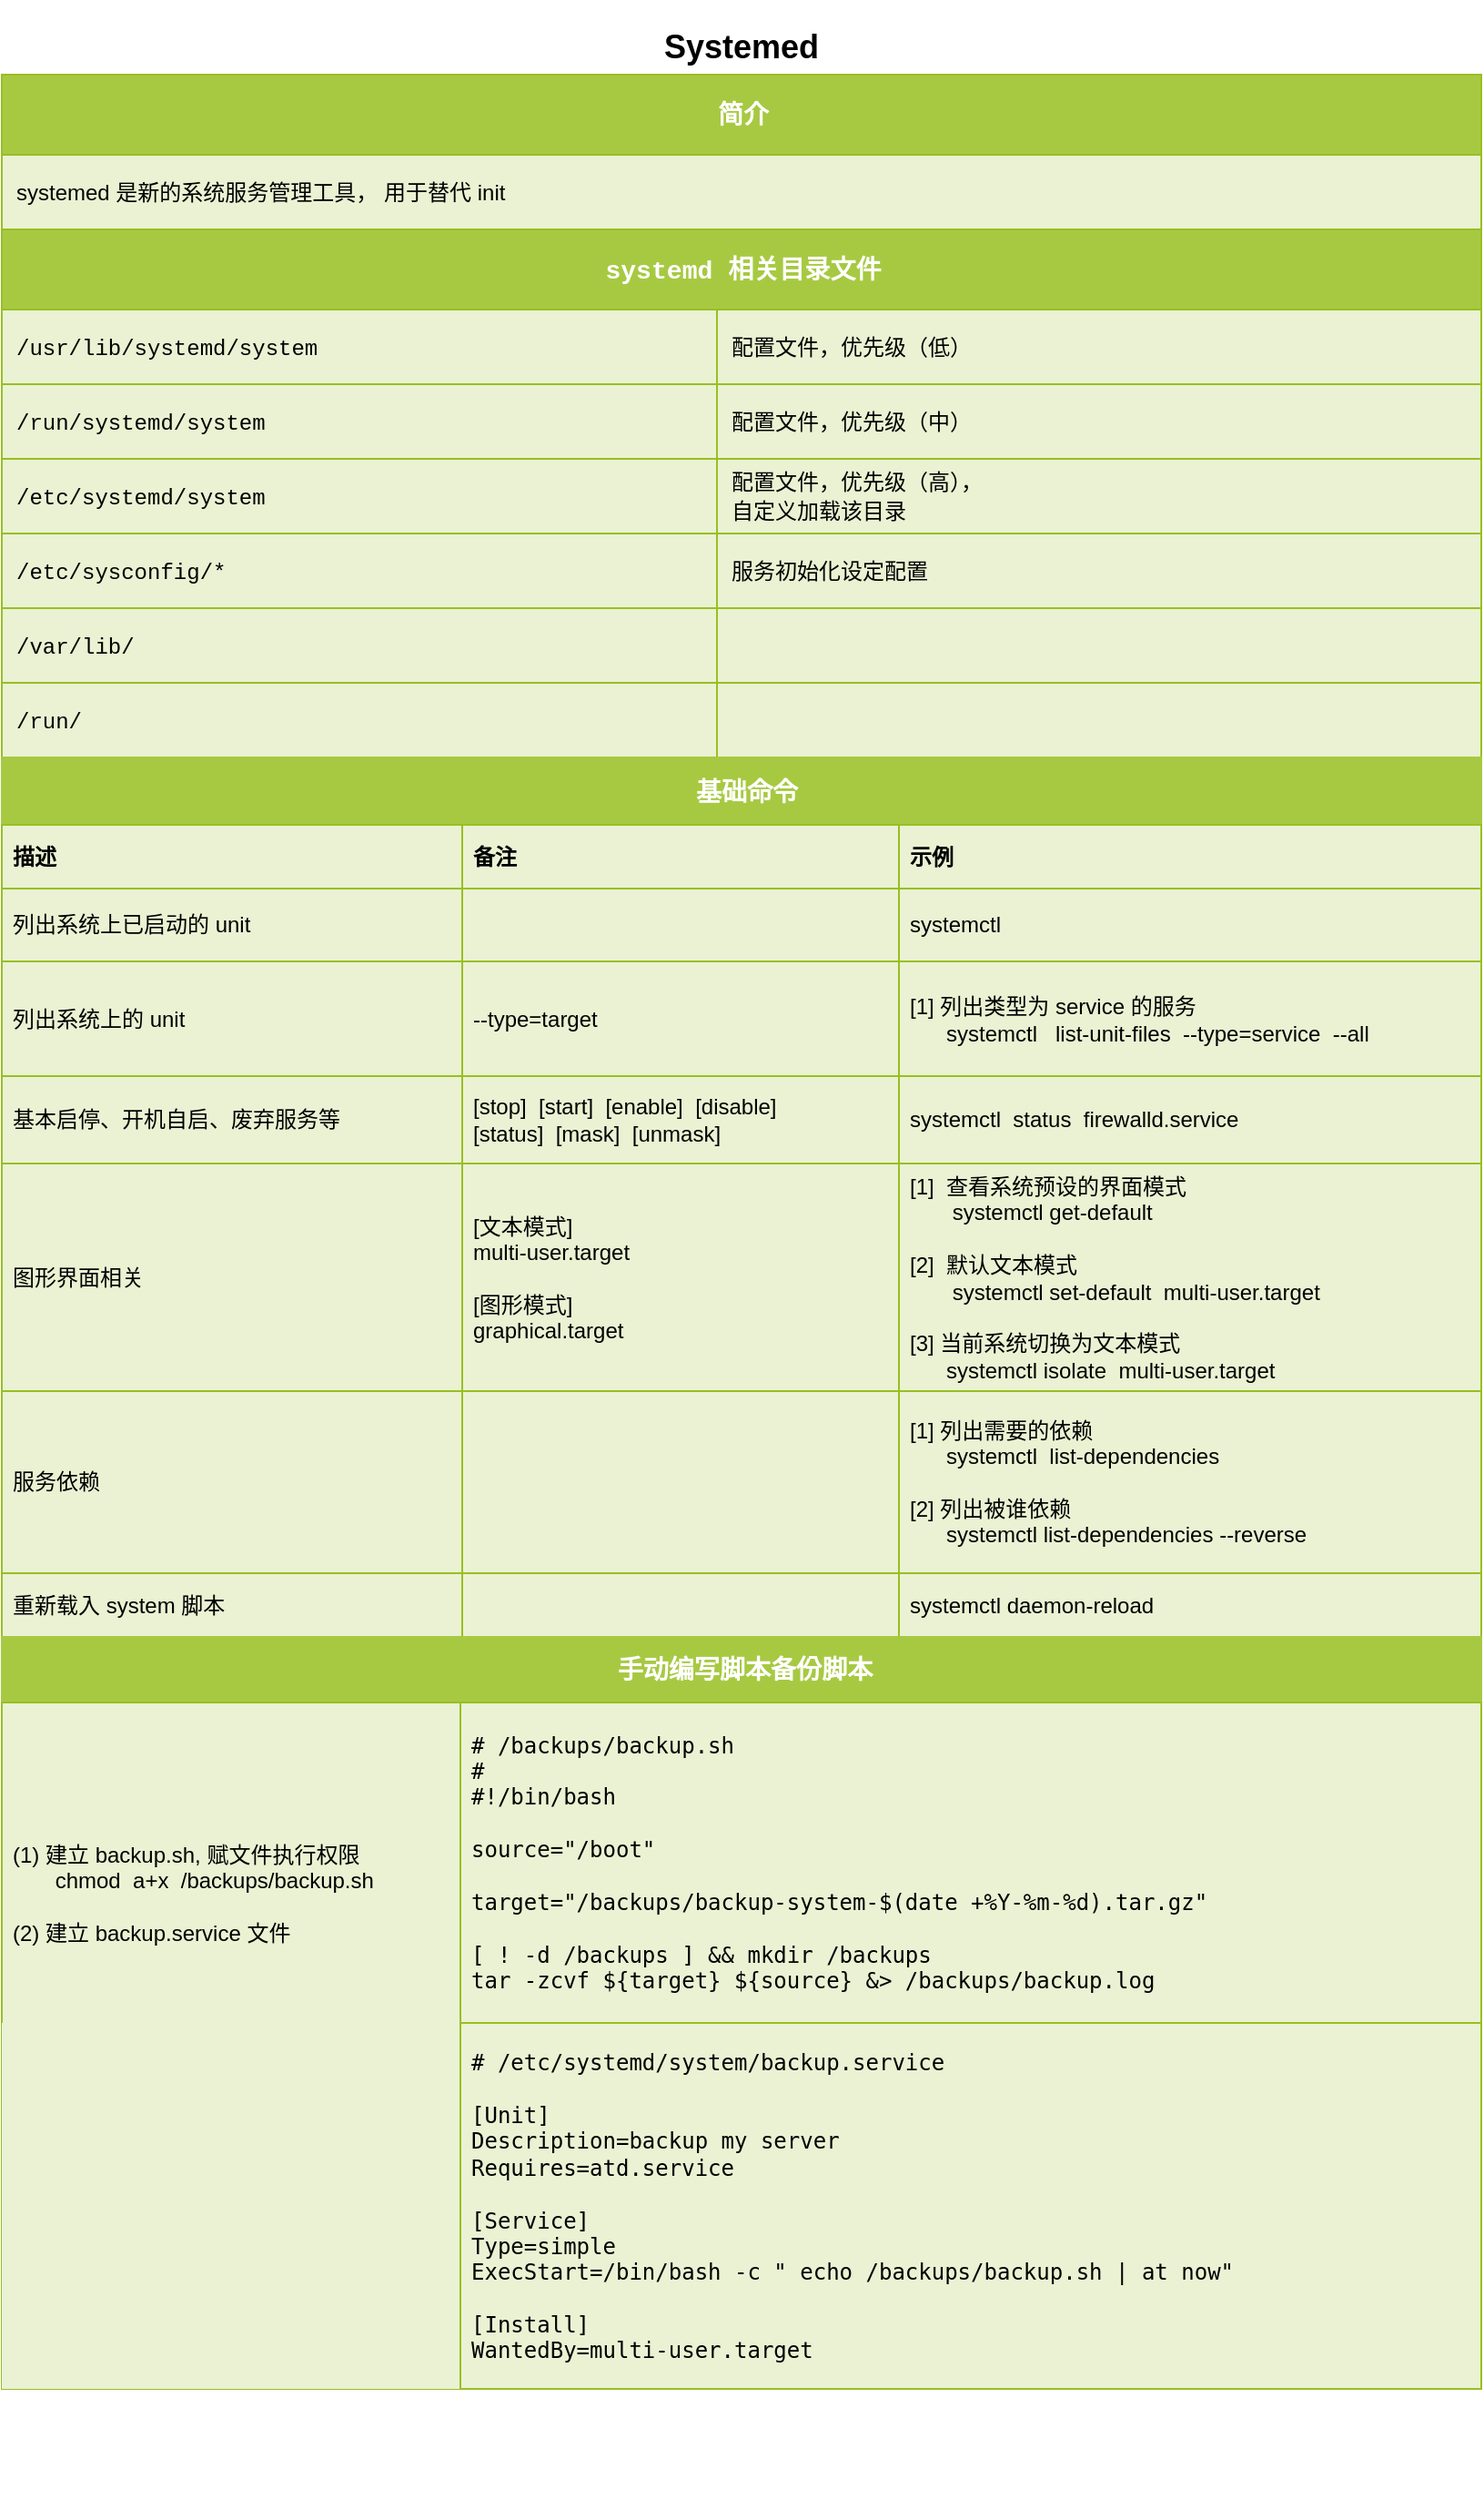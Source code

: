 <mxfile version="21.5.2" type="github" pages="2">
  <diagram name="系统服务" id="AkdyvAcPNmq9f3njSD_J">
    <mxGraphModel dx="1195" dy="622" grid="1" gridSize="10" guides="1" tooltips="1" connect="1" arrows="1" fold="1" page="1" pageScale="1" pageWidth="827" pageHeight="1169" math="0" shadow="0">
      <root>
        <mxCell id="0" />
        <mxCell id="1" parent="0" />
        <mxCell id="fniLzi4MAYZld1_puFPg-62" value="&lt;h2&gt;&lt;b&gt;Systemed&lt;/b&gt;&lt;/h2&gt;" style="swimlane;fontStyle=0;childLayout=stackLayout;horizontal=1;startSize=30;horizontalStack=0;resizeParent=1;resizeParentMax=0;resizeLast=0;collapsible=1;marginBottom=0;whiteSpace=wrap;html=1;strokeColor=none;" vertex="1" parent="1">
          <mxGeometry x="7" y="260" width="813" height="1361.0" as="geometry">
            <mxRectangle x="7" y="260" width="813" height="30" as="alternateBounds" />
          </mxGeometry>
        </mxCell>
        <mxCell id="fniLzi4MAYZld1_puFPg-209" value="Assets" style="childLayout=tableLayout;recursiveResize=0;strokeColor=#98bf21;fillColor=#A7C942;shadow=0;" vertex="1" parent="fniLzi4MAYZld1_puFPg-62">
          <mxGeometry y="30" width="813" height="85" as="geometry" />
        </mxCell>
        <mxCell id="fniLzi4MAYZld1_puFPg-210" style="shape=tableRow;horizontal=0;startSize=0;swimlaneHead=0;swimlaneBody=0;top=0;left=0;bottom=0;right=0;dropTarget=0;collapsible=0;recursiveResize=0;expand=0;fontStyle=0;strokeColor=inherit;fillColor=#ffffff;" vertex="1" parent="fniLzi4MAYZld1_puFPg-209">
          <mxGeometry width="813" height="44" as="geometry" />
        </mxCell>
        <mxCell id="fniLzi4MAYZld1_puFPg-211" value="&lt;h3&gt;简介&lt;/h3&gt;" style="connectable=0;recursiveResize=0;strokeColor=inherit;fillColor=#A7C942;align=center;fontStyle=1;fontColor=#FFFFFF;html=1;rowspan=1;colspan=3;" vertex="1" parent="fniLzi4MAYZld1_puFPg-210">
          <mxGeometry width="813" height="44" as="geometry">
            <mxRectangle width="813" height="44" as="alternateBounds" />
          </mxGeometry>
        </mxCell>
        <mxCell id="fniLzi4MAYZld1_puFPg-214" style="shape=tableRow;horizontal=0;startSize=0;swimlaneHead=0;swimlaneBody=0;top=0;left=0;bottom=0;right=0;dropTarget=0;collapsible=0;recursiveResize=0;expand=0;fontStyle=1;strokeColor=inherit;fillColor=#EAF2D3;align=left;spacingLeft=6;" vertex="1" parent="fniLzi4MAYZld1_puFPg-209">
          <mxGeometry y="44" width="813" height="41" as="geometry" />
        </mxCell>
        <mxCell id="fniLzi4MAYZld1_puFPg-215" value="systemed 是新的系统服务管理工具， 用于替代 init" style="connectable=0;recursiveResize=0;strokeColor=inherit;fillColor=inherit;whiteSpace=wrap;html=1;align=left;spacingLeft=6;" vertex="1" parent="fniLzi4MAYZld1_puFPg-214">
          <mxGeometry width="813" height="41" as="geometry">
            <mxRectangle width="813" height="41" as="alternateBounds" />
          </mxGeometry>
        </mxCell>
        <mxCell id="VAEZ4VTmv3nbudL9s3wI-2" value="Assets" style="childLayout=tableLayout;recursiveResize=0;strokeColor=#98bf21;fillColor=#A7C942;shadow=0;align=left;verticalAlign=middle;spacingLeft=4;" parent="fniLzi4MAYZld1_puFPg-62" vertex="1">
          <mxGeometry y="115" width="813" height="290.0" as="geometry" />
        </mxCell>
        <mxCell id="fniLzi4MAYZld1_puFPg-164" style="shape=tableRow;horizontal=0;startSize=0;swimlaneHead=0;swimlaneBody=0;top=0;left=0;bottom=0;right=0;dropTarget=0;collapsible=0;recursiveResize=0;expand=0;fontStyle=0;strokeColor=inherit;fillColor=#ffffff;" vertex="1" parent="VAEZ4VTmv3nbudL9s3wI-2">
          <mxGeometry width="813" height="44" as="geometry" />
        </mxCell>
        <mxCell id="fniLzi4MAYZld1_puFPg-165" value="&lt;h3&gt;&lt;font face=&quot;Courier New&quot;&gt;systemd 相关目录文件&lt;/font&gt;&lt;/h3&gt;" style="connectable=0;recursiveResize=0;strokeColor=inherit;fillColor=#A7C942;align=center;fontStyle=1;fontColor=#FFFFFF;html=1;rowspan=1;colspan=3;" vertex="1" parent="fniLzi4MAYZld1_puFPg-164">
          <mxGeometry width="813" height="44" as="geometry">
            <mxRectangle width="393" height="44" as="alternateBounds" />
          </mxGeometry>
        </mxCell>
        <mxCell id="fniLzi4MAYZld1_puFPg-166" value="Title 2" style="connectable=0;recursiveResize=0;strokeColor=inherit;fillColor=#A7C942;align=center;fontStyle=1;fontColor=#FFFFFF;html=1;" vertex="1" visible="0" parent="fniLzi4MAYZld1_puFPg-164">
          <mxGeometry x="393" width="420" height="44" as="geometry">
            <mxRectangle width="420" height="44" as="alternateBounds" />
          </mxGeometry>
        </mxCell>
        <mxCell id="fniLzi4MAYZld1_puFPg-184" style="shape=tableRow;horizontal=0;startSize=0;swimlaneHead=0;swimlaneBody=0;top=0;left=0;bottom=0;right=0;dropTarget=0;collapsible=0;recursiveResize=0;expand=0;fontStyle=1;strokeColor=inherit;fillColor=#EAF2D3;align=left;spacingLeft=6;" vertex="1" parent="VAEZ4VTmv3nbudL9s3wI-2">
          <mxGeometry y="44" width="813" height="41" as="geometry" />
        </mxCell>
        <mxCell id="fniLzi4MAYZld1_puFPg-185" value="&lt;font face=&quot;Courier New&quot;&gt;/usr/lib/systemd/system&lt;/font&gt;" style="connectable=0;recursiveResize=0;strokeColor=inherit;fillColor=inherit;whiteSpace=wrap;html=1;align=left;spacingLeft=6;" vertex="1" parent="fniLzi4MAYZld1_puFPg-184">
          <mxGeometry width="393" height="41" as="geometry">
            <mxRectangle width="393" height="41" as="alternateBounds" />
          </mxGeometry>
        </mxCell>
        <mxCell id="fniLzi4MAYZld1_puFPg-186" value="&lt;font face=&quot;Courier New&quot;&gt;配置文件，优先级（低）&lt;/font&gt;" style="connectable=0;recursiveResize=0;strokeColor=inherit;fillColor=inherit;whiteSpace=wrap;html=1;rowspan=1;colspan=2;align=left;spacingLeft=6;" vertex="1" parent="fniLzi4MAYZld1_puFPg-184">
          <mxGeometry x="393" width="420" height="41" as="geometry">
            <mxRectangle width="420" height="41" as="alternateBounds" />
          </mxGeometry>
        </mxCell>
        <mxCell id="fniLzi4MAYZld1_puFPg-200" style="shape=tableRow;horizontal=0;startSize=0;swimlaneHead=0;swimlaneBody=0;top=0;left=0;bottom=0;right=0;dropTarget=0;collapsible=0;recursiveResize=0;expand=0;fontStyle=1;strokeColor=inherit;fillColor=#EAF2D3;align=left;spacingLeft=6;" vertex="1" parent="VAEZ4VTmv3nbudL9s3wI-2">
          <mxGeometry y="85" width="813" height="41" as="geometry" />
        </mxCell>
        <mxCell id="fniLzi4MAYZld1_puFPg-201" value="&lt;font face=&quot;Courier New&quot;&gt;/run/systemd/system&lt;/font&gt;" style="connectable=0;recursiveResize=0;strokeColor=inherit;fillColor=inherit;whiteSpace=wrap;html=1;align=left;spacingLeft=6;" vertex="1" parent="fniLzi4MAYZld1_puFPg-200">
          <mxGeometry width="393" height="41" as="geometry">
            <mxRectangle width="393" height="41" as="alternateBounds" />
          </mxGeometry>
        </mxCell>
        <mxCell id="fniLzi4MAYZld1_puFPg-202" value="&lt;font face=&quot;Courier New&quot;&gt;配置文件，优先级（中）&lt;/font&gt;" style="connectable=0;recursiveResize=0;strokeColor=inherit;fillColor=inherit;whiteSpace=wrap;html=1;rowspan=1;colspan=2;align=left;spacingLeft=6;" vertex="1" parent="fniLzi4MAYZld1_puFPg-200">
          <mxGeometry x="393" width="420" height="41" as="geometry">
            <mxRectangle width="420" height="41" as="alternateBounds" />
          </mxGeometry>
        </mxCell>
        <mxCell id="fniLzi4MAYZld1_puFPg-196" style="shape=tableRow;horizontal=0;startSize=0;swimlaneHead=0;swimlaneBody=0;top=0;left=0;bottom=0;right=0;dropTarget=0;collapsible=0;recursiveResize=0;expand=0;fontStyle=1;strokeColor=inherit;fillColor=#EAF2D3;align=left;spacingLeft=6;" vertex="1" parent="VAEZ4VTmv3nbudL9s3wI-2">
          <mxGeometry y="126" width="813" height="41" as="geometry" />
        </mxCell>
        <mxCell id="fniLzi4MAYZld1_puFPg-197" value="&lt;font face=&quot;Courier New&quot;&gt;/etc/systemd/system&lt;/font&gt;" style="connectable=0;recursiveResize=0;strokeColor=inherit;fillColor=inherit;whiteSpace=wrap;html=1;align=left;spacingLeft=6;" vertex="1" parent="fniLzi4MAYZld1_puFPg-196">
          <mxGeometry width="393" height="41" as="geometry">
            <mxRectangle width="393" height="41" as="alternateBounds" />
          </mxGeometry>
        </mxCell>
        <mxCell id="fniLzi4MAYZld1_puFPg-198" value="&lt;div&gt;&lt;font face=&quot;Courier New&quot;&gt;配置文件，优先级（高），&lt;/font&gt;&lt;/div&gt;&lt;div&gt;&lt;font face=&quot;Courier New&quot;&gt;自定义加载该目录&lt;/font&gt;&lt;/div&gt;" style="connectable=0;recursiveResize=0;strokeColor=inherit;fillColor=inherit;whiteSpace=wrap;html=1;rowspan=1;colspan=2;align=left;spacingLeft=6;" vertex="1" parent="fniLzi4MAYZld1_puFPg-196">
          <mxGeometry x="393" width="420" height="41" as="geometry">
            <mxRectangle width="420" height="41" as="alternateBounds" />
          </mxGeometry>
        </mxCell>
        <mxCell id="fniLzi4MAYZld1_puFPg-192" style="shape=tableRow;horizontal=0;startSize=0;swimlaneHead=0;swimlaneBody=0;top=0;left=0;bottom=0;right=0;dropTarget=0;collapsible=0;recursiveResize=0;expand=0;fontStyle=1;strokeColor=inherit;fillColor=#EAF2D3;align=left;spacingLeft=6;" vertex="1" parent="VAEZ4VTmv3nbudL9s3wI-2">
          <mxGeometry y="167" width="813" height="41" as="geometry" />
        </mxCell>
        <mxCell id="fniLzi4MAYZld1_puFPg-193" value="&lt;font face=&quot;Courier New&quot;&gt;/etc/sysconfig/*&lt;/font&gt;" style="connectable=0;recursiveResize=0;strokeColor=inherit;fillColor=inherit;whiteSpace=wrap;html=1;align=left;spacingLeft=6;" vertex="1" parent="fniLzi4MAYZld1_puFPg-192">
          <mxGeometry width="393" height="41" as="geometry">
            <mxRectangle width="393" height="41" as="alternateBounds" />
          </mxGeometry>
        </mxCell>
        <mxCell id="fniLzi4MAYZld1_puFPg-194" value="&lt;font face=&quot;Courier New&quot;&gt;服务初始化设定配置&lt;/font&gt;" style="connectable=0;recursiveResize=0;strokeColor=inherit;fillColor=inherit;whiteSpace=wrap;html=1;rowspan=1;colspan=2;align=left;spacingLeft=6;" vertex="1" parent="fniLzi4MAYZld1_puFPg-192">
          <mxGeometry x="393" width="420" height="41" as="geometry">
            <mxRectangle width="420" height="41" as="alternateBounds" />
          </mxGeometry>
        </mxCell>
        <mxCell id="fniLzi4MAYZld1_puFPg-188" style="shape=tableRow;horizontal=0;startSize=0;swimlaneHead=0;swimlaneBody=0;top=0;left=0;bottom=0;right=0;dropTarget=0;collapsible=0;recursiveResize=0;expand=0;fontStyle=1;strokeColor=inherit;fillColor=#EAF2D3;align=left;spacingLeft=6;" vertex="1" parent="VAEZ4VTmv3nbudL9s3wI-2">
          <mxGeometry y="208" width="813" height="41" as="geometry" />
        </mxCell>
        <mxCell id="fniLzi4MAYZld1_puFPg-189" value="&lt;font face=&quot;Courier New&quot;&gt;/var/lib/&lt;/font&gt;" style="connectable=0;recursiveResize=0;strokeColor=inherit;fillColor=inherit;whiteSpace=wrap;html=1;align=left;spacingLeft=6;" vertex="1" parent="fniLzi4MAYZld1_puFPg-188">
          <mxGeometry width="393" height="41" as="geometry">
            <mxRectangle width="393" height="41" as="alternateBounds" />
          </mxGeometry>
        </mxCell>
        <mxCell id="fniLzi4MAYZld1_puFPg-190" style="connectable=0;recursiveResize=0;strokeColor=inherit;fillColor=inherit;whiteSpace=wrap;html=1;rowspan=1;colspan=2;align=left;spacingLeft=6;" vertex="1" parent="fniLzi4MAYZld1_puFPg-188">
          <mxGeometry x="393" width="420" height="41" as="geometry">
            <mxRectangle width="420" height="41" as="alternateBounds" />
          </mxGeometry>
        </mxCell>
        <mxCell id="fniLzi4MAYZld1_puFPg-204" style="shape=tableRow;horizontal=0;startSize=0;swimlaneHead=0;swimlaneBody=0;top=0;left=0;bottom=0;right=0;dropTarget=0;collapsible=0;recursiveResize=0;expand=0;fontStyle=1;strokeColor=inherit;fillColor=#EAF2D3;align=left;spacingLeft=6;" vertex="1" parent="VAEZ4VTmv3nbudL9s3wI-2">
          <mxGeometry y="249" width="813" height="41" as="geometry" />
        </mxCell>
        <mxCell id="fniLzi4MAYZld1_puFPg-205" value="&lt;font face=&quot;Courier New&quot;&gt;/run/&lt;/font&gt;" style="connectable=0;recursiveResize=0;strokeColor=inherit;fillColor=inherit;whiteSpace=wrap;html=1;align=left;spacingLeft=6;" vertex="1" parent="fniLzi4MAYZld1_puFPg-204">
          <mxGeometry width="393" height="41" as="geometry">
            <mxRectangle width="393" height="41" as="alternateBounds" />
          </mxGeometry>
        </mxCell>
        <mxCell id="fniLzi4MAYZld1_puFPg-206" style="connectable=0;recursiveResize=0;strokeColor=inherit;fillColor=inherit;whiteSpace=wrap;html=1;align=left;spacingLeft=6;" vertex="1" parent="fniLzi4MAYZld1_puFPg-204">
          <mxGeometry x="393" width="420" height="41" as="geometry">
            <mxRectangle width="420" height="41" as="alternateBounds" />
          </mxGeometry>
        </mxCell>
        <mxCell id="fniLzi4MAYZld1_puFPg-450" value="Assets" style="childLayout=tableLayout;recursiveResize=0;strokeColor=#98bf21;fillColor=#A7C942;shadow=0;align=left;verticalAlign=middle;spacingLeft=4;" vertex="1" parent="fniLzi4MAYZld1_puFPg-62">
          <mxGeometry y="405.0" width="813" height="483.0" as="geometry" />
        </mxCell>
        <mxCell id="fniLzi4MAYZld1_puFPg-483" style="shape=tableRow;horizontal=0;startSize=0;swimlaneHead=0;swimlaneBody=0;top=0;left=0;bottom=0;right=0;dropTarget=0;collapsible=0;recursiveResize=0;expand=0;fontStyle=0;strokeColor=inherit;fillColor=#ffffff;align=left;spacingLeft=4;" vertex="1" parent="fniLzi4MAYZld1_puFPg-450">
          <mxGeometry width="813" height="37" as="geometry" />
        </mxCell>
        <mxCell id="fniLzi4MAYZld1_puFPg-484" value="&lt;div&gt;&lt;h3&gt;基础命令&lt;/h3&gt;&lt;/div&gt;" style="connectable=0;recursiveResize=0;strokeColor=#A7C942;fillColor=#A7C942;align=center;fontStyle=1;html=1;spacingLeft=4;rowspan=1;colspan=3;fontColor=#ffffff;" vertex="1" parent="fniLzi4MAYZld1_puFPg-483">
          <mxGeometry width="813" height="37" as="geometry">
            <mxRectangle width="253" height="37" as="alternateBounds" />
          </mxGeometry>
        </mxCell>
        <mxCell id="fniLzi4MAYZld1_puFPg-485" style="connectable=0;recursiveResize=0;strokeColor=inherit;fillColor=#A7C942;align=left;fontStyle=1;fontColor=#FFFFFF;html=1;spacingLeft=4;" vertex="1" visible="0" parent="fniLzi4MAYZld1_puFPg-483">
          <mxGeometry x="253" width="240" height="37" as="geometry">
            <mxRectangle width="240" height="37" as="alternateBounds" />
          </mxGeometry>
        </mxCell>
        <mxCell id="fniLzi4MAYZld1_puFPg-486" style="connectable=0;recursiveResize=0;strokeColor=inherit;fillColor=#A7C942;align=left;fontStyle=1;fontColor=#FFFFFF;html=1;spacingLeft=4;" vertex="1" visible="0" parent="fniLzi4MAYZld1_puFPg-483">
          <mxGeometry x="493" width="320" height="37" as="geometry">
            <mxRectangle width="320" height="37" as="alternateBounds" />
          </mxGeometry>
        </mxCell>
        <mxCell id="fniLzi4MAYZld1_puFPg-487" style="shape=tableRow;horizontal=0;startSize=0;swimlaneHead=0;swimlaneBody=0;top=0;left=0;bottom=0;right=0;dropTarget=0;collapsible=0;recursiveResize=0;expand=0;fontStyle=1;strokeColor=inherit;fillColor=#EAF2D3;align=left;spacingLeft=4;" vertex="1" parent="fniLzi4MAYZld1_puFPg-450">
          <mxGeometry y="37" width="813" height="35" as="geometry" />
        </mxCell>
        <mxCell id="fniLzi4MAYZld1_puFPg-488" value="&lt;b&gt;&lt;br&gt;&lt;font color=&quot;#000000&quot;&gt;描述&lt;/font&gt;&lt;br&gt;&lt;br&gt;&lt;/b&gt;" style="connectable=0;recursiveResize=0;strokeColor=inherit;fillColor=inherit;whiteSpace=wrap;html=1;align=left;spacingLeft=4;" vertex="1" parent="fniLzi4MAYZld1_puFPg-487">
          <mxGeometry width="253" height="35" as="geometry">
            <mxRectangle width="253" height="35" as="alternateBounds" />
          </mxGeometry>
        </mxCell>
        <mxCell id="fniLzi4MAYZld1_puFPg-489" value="&lt;b&gt;备注&lt;/b&gt;" style="connectable=0;recursiveResize=0;strokeColor=inherit;fillColor=inherit;whiteSpace=wrap;html=1;align=left;spacingLeft=4;" vertex="1" parent="fniLzi4MAYZld1_puFPg-487">
          <mxGeometry x="253" width="240" height="35" as="geometry">
            <mxRectangle width="240" height="35" as="alternateBounds" />
          </mxGeometry>
        </mxCell>
        <mxCell id="fniLzi4MAYZld1_puFPg-490" value="&lt;b&gt;&lt;br&gt;示例&lt;br&gt;&lt;br&gt;&lt;/b&gt;" style="connectable=0;recursiveResize=0;strokeColor=inherit;fillColor=inherit;whiteSpace=wrap;html=1;align=left;spacingLeft=4;" vertex="1" parent="fniLzi4MAYZld1_puFPg-487">
          <mxGeometry x="493" width="320" height="35" as="geometry">
            <mxRectangle width="320" height="35" as="alternateBounds" />
          </mxGeometry>
        </mxCell>
        <mxCell id="fniLzi4MAYZld1_puFPg-491" value="" style="shape=tableRow;horizontal=0;startSize=0;swimlaneHead=0;swimlaneBody=0;top=0;left=0;bottom=0;right=0;dropTarget=0;collapsible=0;recursiveResize=0;expand=0;fontStyle=1;strokeColor=inherit;fillColor=#EAF2D3;align=left;spacingLeft=4;" vertex="1" parent="fniLzi4MAYZld1_puFPg-450">
          <mxGeometry y="72" width="813" height="40" as="geometry" />
        </mxCell>
        <mxCell id="fniLzi4MAYZld1_puFPg-492" value="列出系统上已启动的 unit" style="connectable=0;recursiveResize=0;strokeColor=inherit;fillColor=inherit;whiteSpace=wrap;html=1;align=left;spacingLeft=4;" vertex="1" parent="fniLzi4MAYZld1_puFPg-491">
          <mxGeometry width="253" height="40" as="geometry">
            <mxRectangle width="253" height="40" as="alternateBounds" />
          </mxGeometry>
        </mxCell>
        <mxCell id="fniLzi4MAYZld1_puFPg-493" value="" style="connectable=0;recursiveResize=0;strokeColor=inherit;fillColor=inherit;whiteSpace=wrap;html=1;align=left;spacingLeft=4;" vertex="1" parent="fniLzi4MAYZld1_puFPg-491">
          <mxGeometry x="253" width="240" height="40" as="geometry">
            <mxRectangle width="240" height="40" as="alternateBounds" />
          </mxGeometry>
        </mxCell>
        <mxCell id="fniLzi4MAYZld1_puFPg-494" value="systemctl" style="connectable=0;recursiveResize=0;strokeColor=inherit;fillColor=inherit;whiteSpace=wrap;html=1;align=left;spacingLeft=4;" vertex="1" parent="fniLzi4MAYZld1_puFPg-491">
          <mxGeometry x="493" width="320" height="40" as="geometry">
            <mxRectangle width="320" height="40" as="alternateBounds" />
          </mxGeometry>
        </mxCell>
        <mxCell id="fniLzi4MAYZld1_puFPg-495" style="shape=tableRow;horizontal=0;startSize=0;swimlaneHead=0;swimlaneBody=0;top=0;left=0;bottom=0;right=0;dropTarget=0;collapsible=0;recursiveResize=0;expand=0;fontStyle=1;strokeColor=inherit;fillColor=#EAF2D3;align=left;spacingLeft=4;" vertex="1" parent="fniLzi4MAYZld1_puFPg-450">
          <mxGeometry y="112" width="813" height="63" as="geometry" />
        </mxCell>
        <mxCell id="fniLzi4MAYZld1_puFPg-496" value="列出系统上的 unit" style="connectable=0;recursiveResize=0;strokeColor=inherit;fillColor=inherit;whiteSpace=wrap;html=1;align=left;spacingLeft=4;" vertex="1" parent="fniLzi4MAYZld1_puFPg-495">
          <mxGeometry width="253" height="63" as="geometry">
            <mxRectangle width="253" height="63" as="alternateBounds" />
          </mxGeometry>
        </mxCell>
        <mxCell id="fniLzi4MAYZld1_puFPg-497" value="--type=target&amp;nbsp;&amp;nbsp; " style="connectable=0;recursiveResize=0;strokeColor=inherit;fillColor=inherit;whiteSpace=wrap;html=1;align=left;spacingLeft=4;" vertex="1" parent="fniLzi4MAYZld1_puFPg-495">
          <mxGeometry x="253" width="240" height="63" as="geometry">
            <mxRectangle width="240" height="63" as="alternateBounds" />
          </mxGeometry>
        </mxCell>
        <mxCell id="fniLzi4MAYZld1_puFPg-498" value="&lt;div&gt;[1] 列出类型为 service 的服务&lt;br&gt;&lt;/div&gt;&lt;div&gt;&amp;nbsp;&amp;nbsp;&amp;nbsp;&amp;nbsp;&amp;nbsp; systemctl&amp;nbsp;&amp;nbsp; list-unit-files&amp;nbsp; --type=service&amp;nbsp; --all&lt;/div&gt;" style="connectable=0;recursiveResize=0;strokeColor=inherit;fillColor=inherit;whiteSpace=wrap;html=1;align=left;spacingLeft=4;" vertex="1" parent="fniLzi4MAYZld1_puFPg-495">
          <mxGeometry x="493" width="320" height="63" as="geometry">
            <mxRectangle width="320" height="63" as="alternateBounds" />
          </mxGeometry>
        </mxCell>
        <mxCell id="fniLzi4MAYZld1_puFPg-499" style="shape=tableRow;horizontal=0;startSize=0;swimlaneHead=0;swimlaneBody=0;top=0;left=0;bottom=0;right=0;dropTarget=0;collapsible=0;recursiveResize=0;expand=0;fontStyle=1;strokeColor=inherit;fillColor=#EAF2D3;align=left;spacingLeft=4;" vertex="1" parent="fniLzi4MAYZld1_puFPg-450">
          <mxGeometry y="175" width="813" height="48" as="geometry" />
        </mxCell>
        <mxCell id="fniLzi4MAYZld1_puFPg-500" value="基本启停、开机自启、废弃服务等" style="connectable=0;recursiveResize=0;strokeColor=inherit;fillColor=inherit;whiteSpace=wrap;html=1;align=left;spacingLeft=4;" vertex="1" parent="fniLzi4MAYZld1_puFPg-499">
          <mxGeometry width="253" height="48" as="geometry">
            <mxRectangle width="253" height="48" as="alternateBounds" />
          </mxGeometry>
        </mxCell>
        <mxCell id="fniLzi4MAYZld1_puFPg-501" value="&lt;div&gt;[stop]&amp;nbsp; [start]&amp;nbsp; [enable]&amp;nbsp; [disable] &lt;br&gt;&lt;/div&gt;&lt;div&gt;[status]&amp;nbsp; [mask]&amp;nbsp; [unmask]&lt;br&gt;&lt;/div&gt;" style="connectable=0;recursiveResize=0;strokeColor=inherit;fillColor=inherit;whiteSpace=wrap;html=1;align=left;spacingLeft=4;" vertex="1" parent="fniLzi4MAYZld1_puFPg-499">
          <mxGeometry x="253" width="240" height="48" as="geometry">
            <mxRectangle width="240" height="48" as="alternateBounds" />
          </mxGeometry>
        </mxCell>
        <mxCell id="fniLzi4MAYZld1_puFPg-502" value="systemctl&amp;nbsp; status&amp;nbsp; firewalld.service" style="connectable=0;recursiveResize=0;strokeColor=inherit;fillColor=inherit;whiteSpace=wrap;html=1;align=left;spacingLeft=4;" vertex="1" parent="fniLzi4MAYZld1_puFPg-499">
          <mxGeometry x="493" width="320" height="48" as="geometry">
            <mxRectangle width="320" height="48" as="alternateBounds" />
          </mxGeometry>
        </mxCell>
        <mxCell id="fniLzi4MAYZld1_puFPg-503" value="" style="shape=tableRow;horizontal=0;startSize=0;swimlaneHead=0;swimlaneBody=0;top=0;left=0;bottom=0;right=0;dropTarget=0;collapsible=0;recursiveResize=0;expand=0;fontStyle=1;strokeColor=inherit;fillColor=#EAF2D3;align=left;spacingLeft=4;" vertex="1" parent="fniLzi4MAYZld1_puFPg-450">
          <mxGeometry y="223" width="813" height="125" as="geometry" />
        </mxCell>
        <mxCell id="fniLzi4MAYZld1_puFPg-504" value="图形界面相关" style="connectable=0;recursiveResize=0;strokeColor=inherit;fillColor=inherit;whiteSpace=wrap;html=1;align=left;spacingLeft=4;" vertex="1" parent="fniLzi4MAYZld1_puFPg-503">
          <mxGeometry width="253" height="125" as="geometry">
            <mxRectangle width="253" height="125" as="alternateBounds" />
          </mxGeometry>
        </mxCell>
        <mxCell id="fniLzi4MAYZld1_puFPg-505" value="&lt;div&gt;[文本模式]&lt;/div&gt;&lt;div&gt;multi-user.target&lt;/div&gt;&lt;div&gt;&amp;nbsp;&amp;nbsp;&amp;nbsp;&amp;nbsp;&amp;nbsp; &lt;br&gt;&lt;/div&gt;&lt;div&gt;[图形模式]&lt;/div&gt;&lt;div&gt;graphical.target&lt;/div&gt;" style="connectable=0;recursiveResize=0;strokeColor=inherit;fillColor=inherit;whiteSpace=wrap;html=1;align=left;spacingLeft=4;" vertex="1" parent="fniLzi4MAYZld1_puFPg-503">
          <mxGeometry x="253" width="240" height="125" as="geometry">
            <mxRectangle width="240" height="125" as="alternateBounds" />
          </mxGeometry>
        </mxCell>
        <mxCell id="fniLzi4MAYZld1_puFPg-506" value="&lt;div&gt;[1]&amp;nbsp; 查看系统预设的界面模式&amp;nbsp; &lt;br&gt;&lt;/div&gt;&lt;div&gt;&amp;nbsp;&amp;nbsp;&amp;nbsp;&amp;nbsp;&amp;nbsp;&amp;nbsp; systemctl get-default&amp;nbsp;&amp;nbsp; &lt;br&gt;&lt;/div&gt;&lt;div&gt;&lt;br&gt;&lt;/div&gt;[2]&amp;nbsp; 默认文本模式&lt;br&gt;&lt;div&gt;&amp;nbsp;&amp;nbsp;&amp;nbsp;&amp;nbsp;&amp;nbsp;&amp;nbsp; systemctl set-default&amp;nbsp; multi-user.target&lt;/div&gt;&lt;div&gt;&amp;nbsp;&lt;br&gt;&lt;/div&gt;&lt;div&gt;[3] 当前系统切换为文本模式&lt;/div&gt;&lt;div&gt;&amp;nbsp;&amp;nbsp;&amp;nbsp;&amp;nbsp;&amp;nbsp; systemctl isolate&amp;nbsp; multi-user.target&amp;nbsp; &lt;br&gt;&lt;/div&gt;" style="connectable=0;recursiveResize=0;strokeColor=inherit;fillColor=inherit;whiteSpace=wrap;html=1;align=left;spacingLeft=4;" vertex="1" parent="fniLzi4MAYZld1_puFPg-503">
          <mxGeometry x="493" width="320" height="125" as="geometry">
            <mxRectangle width="320" height="125" as="alternateBounds" />
          </mxGeometry>
        </mxCell>
        <mxCell id="fniLzi4MAYZld1_puFPg-507" style="shape=tableRow;horizontal=0;startSize=0;swimlaneHead=0;swimlaneBody=0;top=0;left=0;bottom=0;right=0;dropTarget=0;collapsible=0;recursiveResize=0;expand=0;fontStyle=1;strokeColor=inherit;fillColor=#EAF2D3;align=left;spacingLeft=4;" vertex="1" parent="fniLzi4MAYZld1_puFPg-450">
          <mxGeometry y="348" width="813" height="100" as="geometry" />
        </mxCell>
        <mxCell id="fniLzi4MAYZld1_puFPg-508" value="服务依赖" style="connectable=0;recursiveResize=0;strokeColor=inherit;fillColor=inherit;whiteSpace=wrap;html=1;align=left;spacingLeft=4;" vertex="1" parent="fniLzi4MAYZld1_puFPg-507">
          <mxGeometry width="253" height="100" as="geometry">
            <mxRectangle width="253" height="100" as="alternateBounds" />
          </mxGeometry>
        </mxCell>
        <mxCell id="fniLzi4MAYZld1_puFPg-509" style="connectable=0;recursiveResize=0;strokeColor=inherit;fillColor=inherit;whiteSpace=wrap;html=1;align=left;spacingLeft=4;" vertex="1" parent="fniLzi4MAYZld1_puFPg-507">
          <mxGeometry x="253" width="240" height="100" as="geometry">
            <mxRectangle width="240" height="100" as="alternateBounds" />
          </mxGeometry>
        </mxCell>
        <mxCell id="fniLzi4MAYZld1_puFPg-510" value="&lt;div&gt;[1] 列出需要的依赖&lt;/div&gt;&lt;div&gt;&amp;nbsp;&amp;nbsp;&amp;nbsp;&amp;nbsp;&amp;nbsp; systemctl&amp;nbsp; list-dependencies&lt;/div&gt;&lt;div&gt;&lt;br&gt;&lt;/div&gt;&lt;div&gt;[2] 列出被谁依赖&lt;/div&gt;&lt;div&gt;&amp;nbsp;&amp;nbsp;&amp;nbsp;&amp;nbsp;&amp;nbsp; systemctl list-dependencies --reverse&lt;br&gt;&lt;/div&gt;" style="connectable=0;recursiveResize=0;strokeColor=inherit;fillColor=inherit;whiteSpace=wrap;html=1;align=left;spacingLeft=4;" vertex="1" parent="fniLzi4MAYZld1_puFPg-507">
          <mxGeometry x="493" width="320" height="100" as="geometry">
            <mxRectangle width="320" height="100" as="alternateBounds" />
          </mxGeometry>
        </mxCell>
        <mxCell id="fniLzi4MAYZld1_puFPg-511" style="shape=tableRow;horizontal=0;startSize=0;swimlaneHead=0;swimlaneBody=0;top=0;left=0;bottom=0;right=0;dropTarget=0;collapsible=0;recursiveResize=0;expand=0;fontStyle=1;strokeColor=inherit;fillColor=#EAF2D3;align=left;spacingLeft=4;" vertex="1" parent="fniLzi4MAYZld1_puFPg-450">
          <mxGeometry y="448" width="813" height="35" as="geometry" />
        </mxCell>
        <mxCell id="fniLzi4MAYZld1_puFPg-512" value="重新载入 system 脚本" style="connectable=0;recursiveResize=0;strokeColor=inherit;fillColor=inherit;whiteSpace=wrap;html=1;align=left;spacingLeft=4;" vertex="1" parent="fniLzi4MAYZld1_puFPg-511">
          <mxGeometry width="253" height="35" as="geometry">
            <mxRectangle width="253" height="35" as="alternateBounds" />
          </mxGeometry>
        </mxCell>
        <mxCell id="fniLzi4MAYZld1_puFPg-513" style="connectable=0;recursiveResize=0;strokeColor=inherit;fillColor=inherit;whiteSpace=wrap;html=1;align=left;spacingLeft=4;" vertex="1" parent="fniLzi4MAYZld1_puFPg-511">
          <mxGeometry x="253" width="240" height="35" as="geometry">
            <mxRectangle width="240" height="35" as="alternateBounds" />
          </mxGeometry>
        </mxCell>
        <mxCell id="fniLzi4MAYZld1_puFPg-514" value="systemctl daemon-reload" style="connectable=0;recursiveResize=0;strokeColor=inherit;fillColor=inherit;whiteSpace=wrap;html=1;align=left;spacingLeft=4;" vertex="1" parent="fniLzi4MAYZld1_puFPg-511">
          <mxGeometry x="493" width="320" height="35" as="geometry">
            <mxRectangle width="320" height="35" as="alternateBounds" />
          </mxGeometry>
        </mxCell>
        <mxCell id="fniLzi4MAYZld1_puFPg-373" value="Assets" style="childLayout=tableLayout;recursiveResize=0;strokeColor=#98bf21;fillColor=#A7C942;shadow=0;align=left;verticalAlign=middle;spacingLeft=4;" vertex="1" parent="fniLzi4MAYZld1_puFPg-62">
          <mxGeometry y="888.0" width="813" height="413.0" as="geometry" />
        </mxCell>
        <mxCell id="fniLzi4MAYZld1_puFPg-438" style="shape=tableRow;horizontal=0;startSize=0;swimlaneHead=0;swimlaneBody=0;top=0;left=0;bottom=0;right=0;dropTarget=0;collapsible=0;recursiveResize=0;expand=0;fontStyle=1;strokeColor=inherit;fillColor=#EAF2D3;align=left;spacingLeft=4;" vertex="1" parent="fniLzi4MAYZld1_puFPg-373">
          <mxGeometry width="813" height="36" as="geometry" />
        </mxCell>
        <mxCell id="fniLzi4MAYZld1_puFPg-439" value="&lt;h3&gt;手动编写脚本备份脚本&lt;/h3&gt;" style="connectable=0;recursiveResize=0;whiteSpace=wrap;html=1;align=center;spacingLeft=4;rowspan=1;colspan=3;fillColor=#A7C942;fontColor=#ffffff;strokeColor=#A7C942;" vertex="1" parent="fniLzi4MAYZld1_puFPg-438">
          <mxGeometry width="813" height="36" as="geometry">
            <mxRectangle width="252" height="36" as="alternateBounds" />
          </mxGeometry>
        </mxCell>
        <mxCell id="fniLzi4MAYZld1_puFPg-440" style="connectable=0;recursiveResize=0;strokeColor=inherit;fillColor=inherit;whiteSpace=wrap;html=1;align=left;spacingLeft=4;" vertex="1" visible="0" parent="fniLzi4MAYZld1_puFPg-438">
          <mxGeometry x="252" width="292" height="36" as="geometry">
            <mxRectangle width="292" height="36" as="alternateBounds" />
          </mxGeometry>
        </mxCell>
        <mxCell id="fniLzi4MAYZld1_puFPg-441" style="connectable=0;recursiveResize=0;strokeColor=inherit;fillColor=inherit;whiteSpace=wrap;html=1;align=left;spacingLeft=4;" vertex="1" visible="0" parent="fniLzi4MAYZld1_puFPg-438">
          <mxGeometry x="544" width="269" height="36" as="geometry">
            <mxRectangle width="269" height="36" as="alternateBounds" />
          </mxGeometry>
        </mxCell>
        <mxCell id="fniLzi4MAYZld1_puFPg-442" style="shape=tableRow;horizontal=0;startSize=0;swimlaneHead=0;swimlaneBody=0;top=0;left=0;bottom=0;right=0;dropTarget=0;collapsible=0;recursiveResize=0;expand=0;fontStyle=1;strokeColor=inherit;fillColor=#EAF2D3;align=left;spacingLeft=4;" vertex="1" parent="fniLzi4MAYZld1_puFPg-373">
          <mxGeometry y="36" width="813" height="176" as="geometry" />
        </mxCell>
        <mxCell id="fniLzi4MAYZld1_puFPg-443" value="&lt;div&gt;(1) 建立 backup.sh, 赋文件执行权限&lt;/div&gt;&lt;div&gt;&amp;nbsp; &amp;nbsp; &amp;nbsp;&amp;nbsp; chmod&amp;nbsp; a+x&amp;nbsp; /backups/backup.sh&lt;/div&gt;&lt;div&gt;&lt;br&gt;&lt;/div&gt;&lt;div&gt;&lt;div&gt;(2) 建立 backup.service 文件 &lt;br&gt;&lt;/div&gt;&lt;div&gt;&lt;br&gt;&lt;/div&gt;&lt;div&gt;&lt;br&gt;&lt;/div&gt;&lt;div&gt;&lt;br&gt;&lt;/div&gt;&lt;div&gt;&lt;br&gt;&lt;/div&gt;&lt;div&gt;&lt;br&gt;&lt;/div&gt;&lt;div&gt;&lt;br&gt;&lt;/div&gt;&lt;div&gt;&lt;br&gt;&lt;/div&gt;&lt;div&gt;&amp;nbsp;&amp;nbsp;&amp;nbsp;&amp;nbsp;&amp;nbsp; &lt;br&gt;&lt;/div&gt;&lt;div&gt;&lt;pre&gt;&lt;br&gt;&lt;br&gt;&lt;/pre&gt;&lt;/div&gt;&lt;pre&gt;&lt;/pre&gt;&lt;/div&gt;" style="connectable=0;recursiveResize=0;strokeColor=inherit;fillColor=inherit;whiteSpace=wrap;html=1;align=left;spacingLeft=4;rowspan=2;colspan=1;" vertex="1" parent="fniLzi4MAYZld1_puFPg-442">
          <mxGeometry width="252" height="377" as="geometry">
            <mxRectangle width="252" height="176" as="alternateBounds" />
          </mxGeometry>
        </mxCell>
        <mxCell id="fniLzi4MAYZld1_puFPg-444" value="&lt;pre&gt;# /backups/backup.sh&lt;br&gt;# &lt;br&gt;#!/bin/bash&lt;br&gt;&lt;br&gt;source=&quot;/boot&quot;&lt;br&gt;&lt;br&gt;target=&quot;/backups/backup-system-$(date +%Y-%m-%d).tar.gz&quot;&lt;br&gt;&lt;br&gt;[ ! -d /backups ] &amp;amp;&amp;amp; mkdir /backups&lt;br&gt;tar -zcvf ${target} ${source} &amp;amp;&amp;gt; /backups/backup.log&lt;/pre&gt;" style="connectable=0;recursiveResize=0;strokeColor=inherit;fillColor=inherit;whiteSpace=wrap;html=1;align=left;spacingLeft=4;rowspan=1;colspan=2;" vertex="1" parent="fniLzi4MAYZld1_puFPg-442">
          <mxGeometry x="252" width="561" height="176" as="geometry">
            <mxRectangle width="292" height="176" as="alternateBounds" />
          </mxGeometry>
        </mxCell>
        <mxCell id="fniLzi4MAYZld1_puFPg-445" style="connectable=0;recursiveResize=0;strokeColor=inherit;fillColor=inherit;whiteSpace=wrap;html=1;align=left;spacingLeft=4;" vertex="1" visible="0" parent="fniLzi4MAYZld1_puFPg-442">
          <mxGeometry x="544" width="269" height="176" as="geometry">
            <mxRectangle width="269" height="176" as="alternateBounds" />
          </mxGeometry>
        </mxCell>
        <mxCell id="fniLzi4MAYZld1_puFPg-529" style="shape=tableRow;horizontal=0;startSize=0;swimlaneHead=0;swimlaneBody=0;top=0;left=0;bottom=0;right=0;dropTarget=0;collapsible=0;recursiveResize=0;expand=0;fontStyle=1;strokeColor=inherit;fillColor=#EAF2D3;align=left;spacingLeft=4;" vertex="1" parent="fniLzi4MAYZld1_puFPg-373">
          <mxGeometry y="212" width="813" height="201" as="geometry" />
        </mxCell>
        <mxCell id="fniLzi4MAYZld1_puFPg-530" style="connectable=0;recursiveResize=0;strokeColor=inherit;fillColor=inherit;whiteSpace=wrap;html=1;align=left;spacingLeft=4;" vertex="1" visible="0" parent="fniLzi4MAYZld1_puFPg-529">
          <mxGeometry width="252" height="201" as="geometry">
            <mxRectangle width="252" height="201" as="alternateBounds" />
          </mxGeometry>
        </mxCell>
        <mxCell id="fniLzi4MAYZld1_puFPg-531" value="&lt;pre class=&quot;code&quot;&gt;# /etc/systemd/system/backup.service&lt;br&gt;&lt;br&gt;[Unit]&lt;br/&gt;Description=backup my server&lt;br/&gt;Requires=atd.service&lt;br/&gt;&lt;br/&gt;[Service]&lt;br/&gt;Type=simple&lt;br/&gt;ExecStart=/bin/bash -c &quot; echo /backups/backup.sh | at now&quot;&lt;br/&gt;&lt;br/&gt;[Install]&lt;br/&gt;WantedBy=multi-user.target&lt;/pre&gt;" style="connectable=0;recursiveResize=0;strokeColor=inherit;fillColor=inherit;whiteSpace=wrap;html=1;align=left;spacingLeft=4;rowspan=1;colspan=2;" vertex="1" parent="fniLzi4MAYZld1_puFPg-529">
          <mxGeometry x="252" width="561" height="201" as="geometry">
            <mxRectangle width="292" height="201" as="alternateBounds" />
          </mxGeometry>
        </mxCell>
        <mxCell id="fniLzi4MAYZld1_puFPg-532" style="connectable=0;recursiveResize=0;strokeColor=inherit;fillColor=inherit;whiteSpace=wrap;html=1;align=left;spacingLeft=4;" vertex="1" visible="0" parent="fniLzi4MAYZld1_puFPg-529">
          <mxGeometry x="544" width="269" height="201" as="geometry">
            <mxRectangle width="269" height="201" as="alternateBounds" />
          </mxGeometry>
        </mxCell>
        <mxCell id="fniLzi4MAYZld1_puFPg-243" value="" style="rounded=0;whiteSpace=wrap;html=1;strokeColor=none;fillColor=none;" vertex="1" parent="fniLzi4MAYZld1_puFPg-62">
          <mxGeometry y="1301.0" width="813" height="15" as="geometry" />
        </mxCell>
        <mxCell id="fniLzi4MAYZld1_puFPg-281" value="" style="rounded=0;whiteSpace=wrap;html=1;strokeColor=none;fillColor=none;" vertex="1" parent="fniLzi4MAYZld1_puFPg-62">
          <mxGeometry y="1316.0" width="813" height="15" as="geometry" />
        </mxCell>
        <mxCell id="fniLzi4MAYZld1_puFPg-527" value="" style="rounded=0;whiteSpace=wrap;html=1;strokeColor=none;fillColor=none;" vertex="1" parent="fniLzi4MAYZld1_puFPg-62">
          <mxGeometry y="1331.0" width="813" height="15" as="geometry" />
        </mxCell>
        <mxCell id="fniLzi4MAYZld1_puFPg-528" value="" style="rounded=0;whiteSpace=wrap;html=1;strokeColor=none;fillColor=none;" vertex="1" parent="fniLzi4MAYZld1_puFPg-62">
          <mxGeometry y="1346.0" width="813" height="15" as="geometry" />
        </mxCell>
      </root>
    </mxGraphModel>
  </diagram>
  <diagram id="ybxwxKL_DrSFA0hqmAP8" name="第 2 页">
    <mxGraphModel dx="1434" dy="746" grid="1" gridSize="10" guides="1" tooltips="1" connect="1" arrows="1" fold="1" page="1" pageScale="1" pageWidth="827" pageHeight="1169" math="0" shadow="0">
      <root>
        <mxCell id="0" />
        <mxCell id="1" parent="0" />
      </root>
    </mxGraphModel>
  </diagram>
</mxfile>
